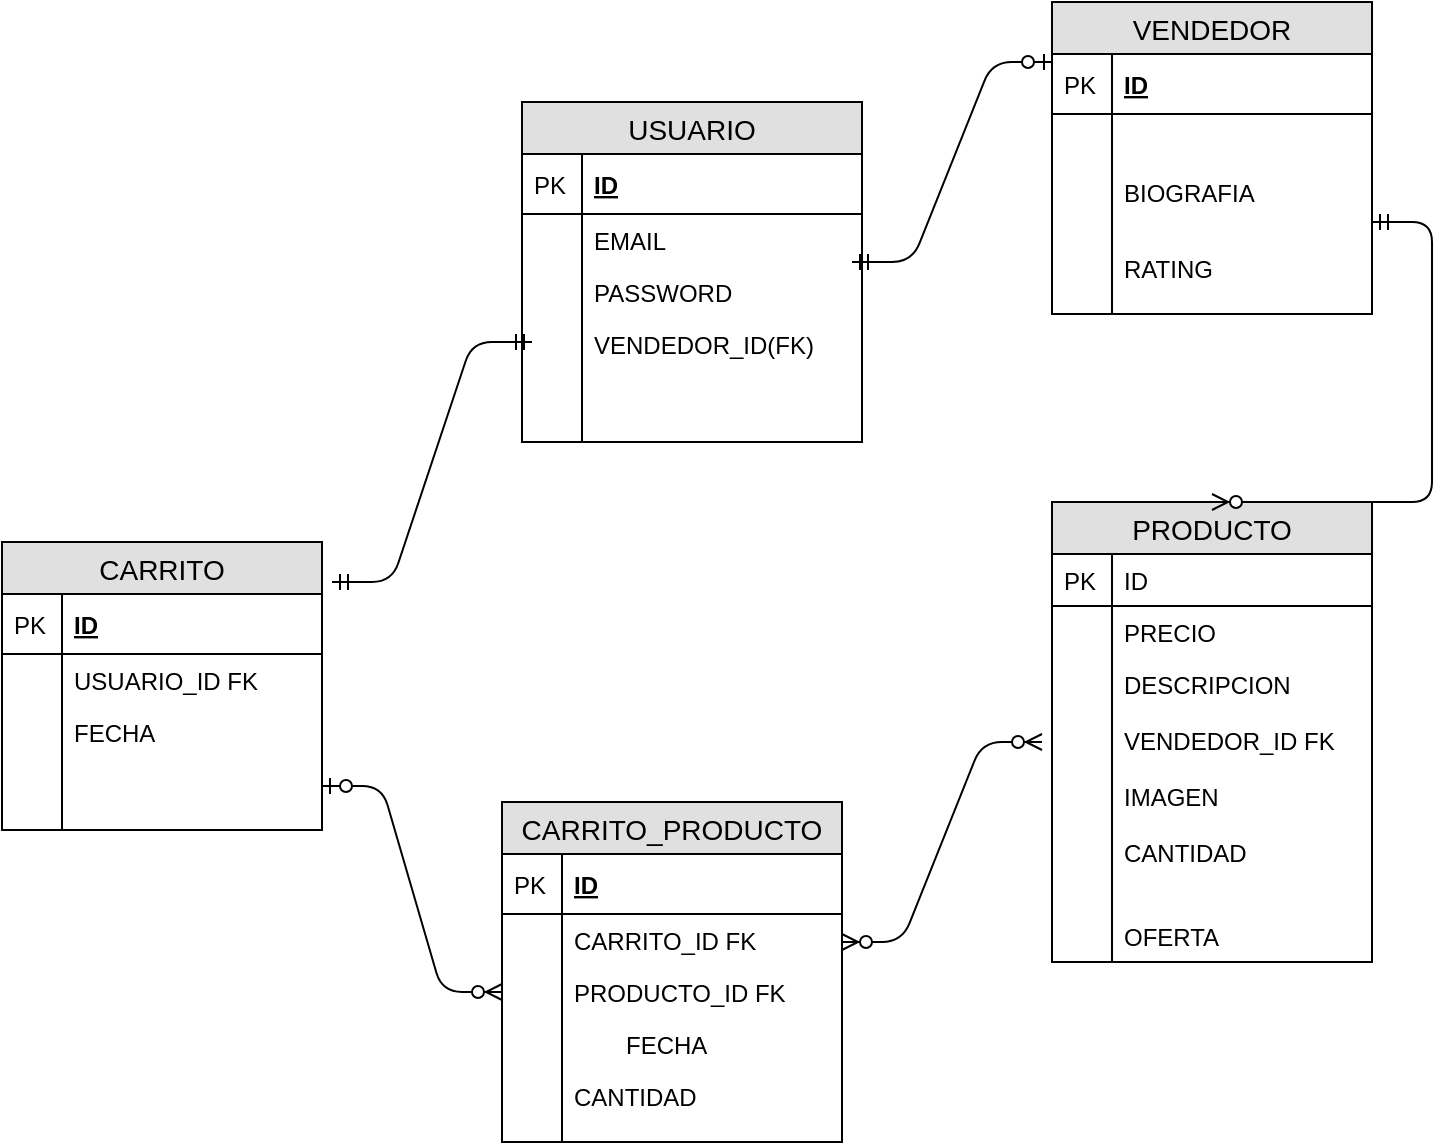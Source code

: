 <mxfile version="12.8.1" type="device"><diagram id="X8tnUFf-Up23pGou2WpJ" name="Page-1"><mxGraphModel dx="1422" dy="804" grid="1" gridSize="10" guides="1" tooltips="1" connect="1" arrows="1" fold="1" page="1" pageScale="1" pageWidth="827" pageHeight="1169" math="0" shadow="0"><root><mxCell id="0"/><mxCell id="1" parent="0"/><mxCell id="nSE4oHpniN06JPz7Zrcl-52" value="USUARIO" style="swimlane;fontStyle=0;childLayout=stackLayout;horizontal=1;startSize=26;fillColor=#e0e0e0;horizontalStack=0;resizeParent=1;resizeParentMax=0;resizeLast=0;collapsible=1;marginBottom=0;swimlaneFillColor=#ffffff;align=center;fontSize=14;" parent="1" vertex="1"><mxGeometry x="290" y="150" width="170" height="170" as="geometry"/></mxCell><mxCell id="nSE4oHpniN06JPz7Zrcl-53" value="ID" style="shape=partialRectangle;top=0;left=0;right=0;bottom=1;align=left;verticalAlign=middle;fillColor=none;spacingLeft=34;spacingRight=4;overflow=hidden;rotatable=0;points=[[0,0.5],[1,0.5]];portConstraint=eastwest;dropTarget=0;fontStyle=5;fontSize=12;" parent="nSE4oHpniN06JPz7Zrcl-52" vertex="1"><mxGeometry y="26" width="170" height="30" as="geometry"/></mxCell><mxCell id="nSE4oHpniN06JPz7Zrcl-54" value="PK" style="shape=partialRectangle;top=0;left=0;bottom=0;fillColor=none;align=left;verticalAlign=middle;spacingLeft=4;spacingRight=4;overflow=hidden;rotatable=0;points=[];portConstraint=eastwest;part=1;fontSize=12;" parent="nSE4oHpniN06JPz7Zrcl-53" vertex="1" connectable="0"><mxGeometry width="30" height="30" as="geometry"/></mxCell><mxCell id="nSE4oHpniN06JPz7Zrcl-55" value="EMAIL" style="shape=partialRectangle;top=0;left=0;right=0;bottom=0;align=left;verticalAlign=top;fillColor=none;spacingLeft=34;spacingRight=4;overflow=hidden;rotatable=0;points=[[0,0.5],[1,0.5]];portConstraint=eastwest;dropTarget=0;fontSize=12;" parent="nSE4oHpniN06JPz7Zrcl-52" vertex="1"><mxGeometry y="56" width="170" height="26" as="geometry"/></mxCell><mxCell id="nSE4oHpniN06JPz7Zrcl-56" value="" style="shape=partialRectangle;top=0;left=0;bottom=0;fillColor=none;align=left;verticalAlign=top;spacingLeft=4;spacingRight=4;overflow=hidden;rotatable=0;points=[];portConstraint=eastwest;part=1;fontSize=12;" parent="nSE4oHpniN06JPz7Zrcl-55" vertex="1" connectable="0"><mxGeometry width="30" height="26" as="geometry"/></mxCell><mxCell id="nSE4oHpniN06JPz7Zrcl-57" value="PASSWORD" style="shape=partialRectangle;top=0;left=0;right=0;bottom=0;align=left;verticalAlign=top;fillColor=none;spacingLeft=34;spacingRight=4;overflow=hidden;rotatable=0;points=[[0,0.5],[1,0.5]];portConstraint=eastwest;dropTarget=0;fontSize=12;" parent="nSE4oHpniN06JPz7Zrcl-52" vertex="1"><mxGeometry y="82" width="170" height="26" as="geometry"/></mxCell><mxCell id="nSE4oHpniN06JPz7Zrcl-58" value="" style="shape=partialRectangle;top=0;left=0;bottom=0;fillColor=none;align=left;verticalAlign=top;spacingLeft=4;spacingRight=4;overflow=hidden;rotatable=0;points=[];portConstraint=eastwest;part=1;fontSize=12;" parent="nSE4oHpniN06JPz7Zrcl-57" vertex="1" connectable="0"><mxGeometry width="30" height="26" as="geometry"/></mxCell><mxCell id="nSE4oHpniN06JPz7Zrcl-59" value="VENDEDOR_ID(FK)&#xA;" style="shape=partialRectangle;top=0;left=0;right=0;bottom=0;align=left;verticalAlign=top;fillColor=none;spacingLeft=34;spacingRight=4;overflow=hidden;rotatable=0;points=[[0,0.5],[1,0.5]];portConstraint=eastwest;dropTarget=0;fontSize=12;" parent="nSE4oHpniN06JPz7Zrcl-52" vertex="1"><mxGeometry y="108" width="170" height="62" as="geometry"/></mxCell><mxCell id="nSE4oHpniN06JPz7Zrcl-60" value="" style="shape=partialRectangle;top=0;left=0;bottom=0;fillColor=none;align=left;verticalAlign=top;spacingLeft=4;spacingRight=4;overflow=hidden;rotatable=0;points=[];portConstraint=eastwest;part=1;fontSize=12;" parent="nSE4oHpniN06JPz7Zrcl-59" vertex="1" connectable="0"><mxGeometry width="30" height="62" as="geometry"/></mxCell><mxCell id="nSE4oHpniN06JPz7Zrcl-63" value="PRODUCTO" style="swimlane;fontStyle=0;childLayout=stackLayout;horizontal=1;startSize=26;fillColor=#e0e0e0;horizontalStack=0;resizeParent=1;resizeParentMax=0;resizeLast=0;collapsible=1;marginBottom=0;swimlaneFillColor=#ffffff;align=center;fontSize=14;" parent="1" vertex="1"><mxGeometry x="555" y="350" width="160" height="230" as="geometry"/></mxCell><mxCell id="VwQFzauyJfwLxtjtloLo-22" value="ID" style="shape=partialRectangle;top=0;left=0;right=0;bottom=1;align=left;verticalAlign=top;fillColor=none;spacingLeft=34;spacingRight=4;overflow=hidden;rotatable=0;points=[[0,0.5],[1,0.5]];portConstraint=eastwest;dropTarget=0;fontSize=12;" vertex="1" parent="nSE4oHpniN06JPz7Zrcl-63"><mxGeometry y="26" width="160" height="26" as="geometry"/></mxCell><mxCell id="VwQFzauyJfwLxtjtloLo-23" value="PK" style="shape=partialRectangle;top=0;left=0;bottom=0;fillColor=none;align=left;verticalAlign=top;spacingLeft=4;spacingRight=4;overflow=hidden;rotatable=0;points=[];portConstraint=eastwest;part=1;fontSize=12;" vertex="1" connectable="0" parent="VwQFzauyJfwLxtjtloLo-22"><mxGeometry width="30" height="26" as="geometry"/></mxCell><mxCell id="nSE4oHpniN06JPz7Zrcl-68" value="PRECIO" style="shape=partialRectangle;top=0;left=0;right=0;bottom=0;align=left;verticalAlign=top;fillColor=none;spacingLeft=34;spacingRight=4;overflow=hidden;rotatable=0;points=[[0,0.5],[1,0.5]];portConstraint=eastwest;dropTarget=0;fontSize=12;" parent="nSE4oHpniN06JPz7Zrcl-63" vertex="1"><mxGeometry y="52" width="160" height="26" as="geometry"/></mxCell><mxCell id="nSE4oHpniN06JPz7Zrcl-69" value="" style="shape=partialRectangle;top=0;left=0;bottom=0;fillColor=none;align=left;verticalAlign=top;spacingLeft=4;spacingRight=4;overflow=hidden;rotatable=0;points=[];portConstraint=eastwest;part=1;fontSize=12;" parent="nSE4oHpniN06JPz7Zrcl-68" vertex="1" connectable="0"><mxGeometry width="30" height="26" as="geometry"/></mxCell><mxCell id="nSE4oHpniN06JPz7Zrcl-70" value="DESCRIPCION&#xA;&#xA;VENDEDOR_ID FK&#xA;&#xA;IMAGEN&#xA;&#xA;CANTIDAD &#xA;&#xA;&#xA;OFERTA&#xA;&#xA;" style="shape=partialRectangle;top=0;left=0;right=0;bottom=0;align=left;verticalAlign=top;fillColor=none;spacingLeft=34;spacingRight=4;overflow=hidden;rotatable=0;points=[[0,0.5],[1,0.5]];portConstraint=eastwest;dropTarget=0;fontSize=12;" parent="nSE4oHpniN06JPz7Zrcl-63" vertex="1"><mxGeometry y="78" width="160" height="152" as="geometry"/></mxCell><mxCell id="nSE4oHpniN06JPz7Zrcl-71" value="" style="shape=partialRectangle;top=0;left=0;bottom=0;fillColor=none;align=left;verticalAlign=top;spacingLeft=4;spacingRight=4;overflow=hidden;rotatable=0;points=[];portConstraint=eastwest;part=1;fontSize=12;" parent="nSE4oHpniN06JPz7Zrcl-70" vertex="1" connectable="0"><mxGeometry width="30" height="152" as="geometry"/></mxCell><mxCell id="nSE4oHpniN06JPz7Zrcl-83" value="" style="shape=partialRectangle;top=0;left=0;right=0;bottom=0;align=left;verticalAlign=top;fillColor=none;spacingLeft=34;spacingRight=4;overflow=hidden;rotatable=0;points=[[0,0.5],[1,0.5]];portConstraint=eastwest;dropTarget=0;fontSize=12;" parent="1" vertex="1"><mxGeometry x="555" y="390" width="160" height="10" as="geometry"/></mxCell><mxCell id="nSE4oHpniN06JPz7Zrcl-85" value="VENDEDOR" style="swimlane;fontStyle=0;childLayout=stackLayout;horizontal=1;startSize=26;fillColor=#e0e0e0;horizontalStack=0;resizeParent=1;resizeParentMax=0;resizeLast=0;collapsible=1;marginBottom=0;swimlaneFillColor=#ffffff;align=center;fontSize=14;" parent="1" vertex="1"><mxGeometry x="555" y="100" width="160" height="156" as="geometry"/></mxCell><mxCell id="nSE4oHpniN06JPz7Zrcl-86" value="ID" style="shape=partialRectangle;top=0;left=0;right=0;bottom=1;align=left;verticalAlign=middle;fillColor=none;spacingLeft=34;spacingRight=4;overflow=hidden;rotatable=0;points=[[0,0.5],[1,0.5]];portConstraint=eastwest;dropTarget=0;fontStyle=5;fontSize=12;" parent="nSE4oHpniN06JPz7Zrcl-85" vertex="1"><mxGeometry y="26" width="160" height="30" as="geometry"/></mxCell><mxCell id="nSE4oHpniN06JPz7Zrcl-87" value="PK" style="shape=partialRectangle;top=0;left=0;bottom=0;fillColor=none;align=left;verticalAlign=middle;spacingLeft=4;spacingRight=4;overflow=hidden;rotatable=0;points=[];portConstraint=eastwest;part=1;fontSize=12;" parent="nSE4oHpniN06JPz7Zrcl-86" vertex="1" connectable="0"><mxGeometry width="30" height="30" as="geometry"/></mxCell><mxCell id="nSE4oHpniN06JPz7Zrcl-88" value="" style="shape=partialRectangle;top=0;left=0;right=0;bottom=0;align=left;verticalAlign=top;fillColor=none;spacingLeft=34;spacingRight=4;overflow=hidden;rotatable=0;points=[[0,0.5],[1,0.5]];portConstraint=eastwest;dropTarget=0;fontSize=12;" parent="nSE4oHpniN06JPz7Zrcl-85" vertex="1"><mxGeometry y="56" width="160" height="26" as="geometry"/></mxCell><mxCell id="nSE4oHpniN06JPz7Zrcl-89" value="" style="shape=partialRectangle;top=0;left=0;bottom=0;fillColor=none;align=left;verticalAlign=top;spacingLeft=4;spacingRight=4;overflow=hidden;rotatable=0;points=[];portConstraint=eastwest;part=1;fontSize=12;" parent="nSE4oHpniN06JPz7Zrcl-88" vertex="1" connectable="0"><mxGeometry width="30" height="26" as="geometry"/></mxCell><mxCell id="nSE4oHpniN06JPz7Zrcl-92" value="BIOGRAFIA" style="shape=partialRectangle;top=0;left=0;right=0;bottom=0;align=left;verticalAlign=top;fillColor=none;spacingLeft=34;spacingRight=4;overflow=hidden;rotatable=0;points=[[0,0.5],[1,0.5]];portConstraint=eastwest;dropTarget=0;fontSize=12;" parent="nSE4oHpniN06JPz7Zrcl-85" vertex="1"><mxGeometry y="82" width="160" height="38" as="geometry"/></mxCell><mxCell id="nSE4oHpniN06JPz7Zrcl-93" value="" style="shape=partialRectangle;top=0;left=0;bottom=0;fillColor=none;align=left;verticalAlign=top;spacingLeft=4;spacingRight=4;overflow=hidden;rotatable=0;points=[];portConstraint=eastwest;part=1;fontSize=12;" parent="nSE4oHpniN06JPz7Zrcl-92" vertex="1" connectable="0"><mxGeometry width="30" height="38" as="geometry"/></mxCell><mxCell id="nSE4oHpniN06JPz7Zrcl-90" value="RATING" style="shape=partialRectangle;top=0;left=0;right=0;bottom=0;align=left;verticalAlign=top;fillColor=none;spacingLeft=34;spacingRight=4;overflow=hidden;rotatable=0;points=[[0,0.5],[1,0.5]];portConstraint=eastwest;dropTarget=0;fontSize=12;" parent="nSE4oHpniN06JPz7Zrcl-85" vertex="1"><mxGeometry y="120" width="160" height="26" as="geometry"/></mxCell><mxCell id="nSE4oHpniN06JPz7Zrcl-91" value="" style="shape=partialRectangle;top=0;left=0;bottom=0;fillColor=none;align=left;verticalAlign=top;spacingLeft=4;spacingRight=4;overflow=hidden;rotatable=0;points=[];portConstraint=eastwest;part=1;fontSize=12;" parent="nSE4oHpniN06JPz7Zrcl-90" vertex="1" connectable="0"><mxGeometry width="30" height="26" as="geometry"/></mxCell><mxCell id="nSE4oHpniN06JPz7Zrcl-94" value="" style="shape=partialRectangle;top=0;left=0;right=0;bottom=0;align=left;verticalAlign=top;fillColor=none;spacingLeft=34;spacingRight=4;overflow=hidden;rotatable=0;points=[[0,0.5],[1,0.5]];portConstraint=eastwest;dropTarget=0;fontSize=12;" parent="nSE4oHpniN06JPz7Zrcl-85" vertex="1"><mxGeometry y="146" width="160" height="10" as="geometry"/></mxCell><mxCell id="nSE4oHpniN06JPz7Zrcl-95" value="" style="shape=partialRectangle;top=0;left=0;bottom=0;fillColor=none;align=left;verticalAlign=top;spacingLeft=4;spacingRight=4;overflow=hidden;rotatable=0;points=[];portConstraint=eastwest;part=1;fontSize=12;" parent="nSE4oHpniN06JPz7Zrcl-94" vertex="1" connectable="0"><mxGeometry width="30" height="10" as="geometry"/></mxCell><mxCell id="VwQFzauyJfwLxtjtloLo-24" value="" style="edgeStyle=entityRelationEdgeStyle;fontSize=12;html=1;endArrow=ERzeroToOne;startArrow=ERmandOne;" edge="1" parent="1"><mxGeometry width="100" height="100" relative="1" as="geometry"><mxPoint x="455" y="230" as="sourcePoint"/><mxPoint x="555" y="130" as="targetPoint"/></mxGeometry></mxCell><mxCell id="VwQFzauyJfwLxtjtloLo-25" value="" style="edgeStyle=entityRelationEdgeStyle;fontSize=12;html=1;endArrow=ERzeroToMany;startArrow=ERmandOne;entryX=0.5;entryY=0;entryDx=0;entryDy=0;" edge="1" parent="1" target="nSE4oHpniN06JPz7Zrcl-63"><mxGeometry width="100" height="100" relative="1" as="geometry"><mxPoint x="715" y="210" as="sourcePoint"/><mxPoint x="815" y="110" as="targetPoint"/></mxGeometry></mxCell><mxCell id="VwQFzauyJfwLxtjtloLo-26" value="CARRITO" style="swimlane;fontStyle=0;childLayout=stackLayout;horizontal=1;startSize=26;fillColor=#e0e0e0;horizontalStack=0;resizeParent=1;resizeParentMax=0;resizeLast=0;collapsible=1;marginBottom=0;swimlaneFillColor=#ffffff;align=center;fontSize=14;" vertex="1" parent="1"><mxGeometry x="30" y="370" width="160" height="144" as="geometry"/></mxCell><mxCell id="VwQFzauyJfwLxtjtloLo-27" value="ID" style="shape=partialRectangle;top=0;left=0;right=0;bottom=1;align=left;verticalAlign=middle;fillColor=none;spacingLeft=34;spacingRight=4;overflow=hidden;rotatable=0;points=[[0,0.5],[1,0.5]];portConstraint=eastwest;dropTarget=0;fontStyle=5;fontSize=12;" vertex="1" parent="VwQFzauyJfwLxtjtloLo-26"><mxGeometry y="26" width="160" height="30" as="geometry"/></mxCell><mxCell id="VwQFzauyJfwLxtjtloLo-28" value="PK" style="shape=partialRectangle;top=0;left=0;bottom=0;fillColor=none;align=left;verticalAlign=middle;spacingLeft=4;spacingRight=4;overflow=hidden;rotatable=0;points=[];portConstraint=eastwest;part=1;fontSize=12;" vertex="1" connectable="0" parent="VwQFzauyJfwLxtjtloLo-27"><mxGeometry width="30" height="30" as="geometry"/></mxCell><mxCell id="VwQFzauyJfwLxtjtloLo-29" value="USUARIO_ID FK" style="shape=partialRectangle;top=0;left=0;right=0;bottom=0;align=left;verticalAlign=top;fillColor=none;spacingLeft=34;spacingRight=4;overflow=hidden;rotatable=0;points=[[0,0.5],[1,0.5]];portConstraint=eastwest;dropTarget=0;fontSize=12;" vertex="1" parent="VwQFzauyJfwLxtjtloLo-26"><mxGeometry y="56" width="160" height="26" as="geometry"/></mxCell><mxCell id="VwQFzauyJfwLxtjtloLo-30" value="" style="shape=partialRectangle;top=0;left=0;bottom=0;fillColor=none;align=left;verticalAlign=top;spacingLeft=4;spacingRight=4;overflow=hidden;rotatable=0;points=[];portConstraint=eastwest;part=1;fontSize=12;" vertex="1" connectable="0" parent="VwQFzauyJfwLxtjtloLo-29"><mxGeometry width="30" height="26" as="geometry"/></mxCell><mxCell id="VwQFzauyJfwLxtjtloLo-31" value="FECHA" style="shape=partialRectangle;top=0;left=0;right=0;bottom=0;align=left;verticalAlign=top;fillColor=none;spacingLeft=34;spacingRight=4;overflow=hidden;rotatable=0;points=[[0,0.5],[1,0.5]];portConstraint=eastwest;dropTarget=0;fontSize=12;" vertex="1" parent="VwQFzauyJfwLxtjtloLo-26"><mxGeometry y="82" width="160" height="26" as="geometry"/></mxCell><mxCell id="VwQFzauyJfwLxtjtloLo-32" value="" style="shape=partialRectangle;top=0;left=0;bottom=0;fillColor=none;align=left;verticalAlign=top;spacingLeft=4;spacingRight=4;overflow=hidden;rotatable=0;points=[];portConstraint=eastwest;part=1;fontSize=12;" vertex="1" connectable="0" parent="VwQFzauyJfwLxtjtloLo-31"><mxGeometry width="30" height="26" as="geometry"/></mxCell><mxCell id="VwQFzauyJfwLxtjtloLo-33" value="" style="shape=partialRectangle;top=0;left=0;right=0;bottom=0;align=left;verticalAlign=top;fillColor=none;spacingLeft=34;spacingRight=4;overflow=hidden;rotatable=0;points=[[0,0.5],[1,0.5]];portConstraint=eastwest;dropTarget=0;fontSize=12;" vertex="1" parent="VwQFzauyJfwLxtjtloLo-26"><mxGeometry y="108" width="160" height="26" as="geometry"/></mxCell><mxCell id="VwQFzauyJfwLxtjtloLo-34" value="" style="shape=partialRectangle;top=0;left=0;bottom=0;fillColor=none;align=left;verticalAlign=top;spacingLeft=4;spacingRight=4;overflow=hidden;rotatable=0;points=[];portConstraint=eastwest;part=1;fontSize=12;" vertex="1" connectable="0" parent="VwQFzauyJfwLxtjtloLo-33"><mxGeometry width="30" height="26" as="geometry"/></mxCell><mxCell id="VwQFzauyJfwLxtjtloLo-35" value="" style="shape=partialRectangle;top=0;left=0;right=0;bottom=0;align=left;verticalAlign=top;fillColor=none;spacingLeft=34;spacingRight=4;overflow=hidden;rotatable=0;points=[[0,0.5],[1,0.5]];portConstraint=eastwest;dropTarget=0;fontSize=12;" vertex="1" parent="VwQFzauyJfwLxtjtloLo-26"><mxGeometry y="134" width="160" height="10" as="geometry"/></mxCell><mxCell id="VwQFzauyJfwLxtjtloLo-36" value="" style="shape=partialRectangle;top=0;left=0;bottom=0;fillColor=none;align=left;verticalAlign=top;spacingLeft=4;spacingRight=4;overflow=hidden;rotatable=0;points=[];portConstraint=eastwest;part=1;fontSize=12;" vertex="1" connectable="0" parent="VwQFzauyJfwLxtjtloLo-35"><mxGeometry width="30" height="10" as="geometry"/></mxCell><mxCell id="VwQFzauyJfwLxtjtloLo-37" value="CARRITO_PRODUCTO" style="swimlane;fontStyle=0;childLayout=stackLayout;horizontal=1;startSize=26;fillColor=#e0e0e0;horizontalStack=0;resizeParent=1;resizeParentMax=0;resizeLast=0;collapsible=1;marginBottom=0;swimlaneFillColor=#ffffff;align=center;fontSize=14;" vertex="1" parent="1"><mxGeometry x="280" y="500" width="170" height="170" as="geometry"/></mxCell><mxCell id="VwQFzauyJfwLxtjtloLo-38" value="ID" style="shape=partialRectangle;top=0;left=0;right=0;bottom=1;align=left;verticalAlign=middle;fillColor=none;spacingLeft=34;spacingRight=4;overflow=hidden;rotatable=0;points=[[0,0.5],[1,0.5]];portConstraint=eastwest;dropTarget=0;fontStyle=5;fontSize=12;" vertex="1" parent="VwQFzauyJfwLxtjtloLo-37"><mxGeometry y="26" width="170" height="30" as="geometry"/></mxCell><mxCell id="VwQFzauyJfwLxtjtloLo-39" value="PK" style="shape=partialRectangle;top=0;left=0;bottom=0;fillColor=none;align=left;verticalAlign=middle;spacingLeft=4;spacingRight=4;overflow=hidden;rotatable=0;points=[];portConstraint=eastwest;part=1;fontSize=12;" vertex="1" connectable="0" parent="VwQFzauyJfwLxtjtloLo-38"><mxGeometry width="30" height="30" as="geometry"/></mxCell><mxCell id="VwQFzauyJfwLxtjtloLo-40" value="CARRITO_ID FK" style="shape=partialRectangle;top=0;left=0;right=0;bottom=0;align=left;verticalAlign=top;fillColor=none;spacingLeft=34;spacingRight=4;overflow=hidden;rotatable=0;points=[[0,0.5],[1,0.5]];portConstraint=eastwest;dropTarget=0;fontSize=12;" vertex="1" parent="VwQFzauyJfwLxtjtloLo-37"><mxGeometry y="56" width="170" height="26" as="geometry"/></mxCell><mxCell id="VwQFzauyJfwLxtjtloLo-41" value="" style="shape=partialRectangle;top=0;left=0;bottom=0;fillColor=none;align=left;verticalAlign=top;spacingLeft=4;spacingRight=4;overflow=hidden;rotatable=0;points=[];portConstraint=eastwest;part=1;fontSize=12;" vertex="1" connectable="0" parent="VwQFzauyJfwLxtjtloLo-40"><mxGeometry width="30" height="26" as="geometry"/></mxCell><mxCell id="VwQFzauyJfwLxtjtloLo-42" value="PRODUCTO_ID FK" style="shape=partialRectangle;top=0;left=0;right=0;bottom=0;align=left;verticalAlign=top;fillColor=none;spacingLeft=34;spacingRight=4;overflow=hidden;rotatable=0;points=[[0,0.5],[1,0.5]];portConstraint=eastwest;dropTarget=0;fontSize=12;" vertex="1" parent="VwQFzauyJfwLxtjtloLo-37"><mxGeometry y="82" width="170" height="26" as="geometry"/></mxCell><mxCell id="VwQFzauyJfwLxtjtloLo-43" value="" style="shape=partialRectangle;top=0;left=0;bottom=0;fillColor=none;align=left;verticalAlign=top;spacingLeft=4;spacingRight=4;overflow=hidden;rotatable=0;points=[];portConstraint=eastwest;part=1;fontSize=12;" vertex="1" connectable="0" parent="VwQFzauyJfwLxtjtloLo-42"><mxGeometry width="30" height="26" as="geometry"/></mxCell><mxCell id="VwQFzauyJfwLxtjtloLo-49" value="FECHA" style="shape=partialRectangle;top=0;left=0;right=0;bottom=0;align=left;verticalAlign=top;fillColor=none;spacingLeft=60;spacingRight=4;overflow=hidden;rotatable=0;points=[[0,0.5],[1,0.5]];portConstraint=eastwest;dropTarget=0;fontSize=12;" vertex="1" parent="VwQFzauyJfwLxtjtloLo-37"><mxGeometry y="108" width="170" height="26" as="geometry"/></mxCell><mxCell id="VwQFzauyJfwLxtjtloLo-50" value="" style="shape=partialRectangle;fontStyle=1;top=0;left=0;bottom=0;fillColor=none;align=left;verticalAlign=top;spacingLeft=4;spacingRight=4;overflow=hidden;rotatable=0;points=[];portConstraint=eastwest;part=1;fontSize=12;" vertex="1" connectable="0" parent="VwQFzauyJfwLxtjtloLo-49"><mxGeometry width="30" height="26" as="geometry"/></mxCell><mxCell id="VwQFzauyJfwLxtjtloLo-44" value="CANTIDAD&#xA;" style="shape=partialRectangle;top=0;left=0;right=0;bottom=0;align=left;verticalAlign=top;fillColor=none;spacingLeft=34;spacingRight=4;overflow=hidden;rotatable=0;points=[[0,0.5],[1,0.5]];portConstraint=eastwest;dropTarget=0;fontSize=12;" vertex="1" parent="VwQFzauyJfwLxtjtloLo-37"><mxGeometry y="134" width="170" height="26" as="geometry"/></mxCell><mxCell id="VwQFzauyJfwLxtjtloLo-45" value="" style="shape=partialRectangle;top=0;left=0;bottom=0;fillColor=none;align=left;verticalAlign=top;spacingLeft=4;spacingRight=4;overflow=hidden;rotatable=0;points=[];portConstraint=eastwest;part=1;fontSize=12;" vertex="1" connectable="0" parent="VwQFzauyJfwLxtjtloLo-44"><mxGeometry width="30" height="26" as="geometry"/></mxCell><mxCell id="VwQFzauyJfwLxtjtloLo-46" value="" style="shape=partialRectangle;top=0;left=0;right=0;bottom=0;align=left;verticalAlign=top;fillColor=none;spacingLeft=34;spacingRight=4;overflow=hidden;rotatable=0;points=[[0,0.5],[1,0.5]];portConstraint=eastwest;dropTarget=0;fontSize=12;" vertex="1" parent="VwQFzauyJfwLxtjtloLo-37"><mxGeometry y="160" width="170" height="10" as="geometry"/></mxCell><mxCell id="VwQFzauyJfwLxtjtloLo-47" value="" style="shape=partialRectangle;top=0;left=0;bottom=0;fillColor=none;align=left;verticalAlign=top;spacingLeft=4;spacingRight=4;overflow=hidden;rotatable=0;points=[];portConstraint=eastwest;part=1;fontSize=12;" vertex="1" connectable="0" parent="VwQFzauyJfwLxtjtloLo-46"><mxGeometry width="30" height="10" as="geometry"/></mxCell><mxCell id="VwQFzauyJfwLxtjtloLo-53" value="" style="edgeStyle=entityRelationEdgeStyle;fontSize=12;html=1;endArrow=ERzeroToMany;startArrow=ERzeroToOne;entryX=0;entryY=0.5;entryDx=0;entryDy=0;" edge="1" parent="1" target="VwQFzauyJfwLxtjtloLo-42"><mxGeometry width="100" height="100" relative="1" as="geometry"><mxPoint x="190" y="492" as="sourcePoint"/><mxPoint x="290" y="392" as="targetPoint"/></mxGeometry></mxCell><mxCell id="VwQFzauyJfwLxtjtloLo-54" value="" style="edgeStyle=entityRelationEdgeStyle;fontSize=12;html=1;endArrow=ERzeroToMany;endFill=1;startArrow=ERzeroToMany;" edge="1" parent="1"><mxGeometry width="100" height="100" relative="1" as="geometry"><mxPoint x="450" y="570" as="sourcePoint"/><mxPoint x="550" y="470" as="targetPoint"/></mxGeometry></mxCell><mxCell id="VwQFzauyJfwLxtjtloLo-64" value="" style="edgeStyle=entityRelationEdgeStyle;fontSize=12;html=1;endArrow=ERmandOne;startArrow=ERmandOne;" edge="1" parent="1"><mxGeometry width="100" height="100" relative="1" as="geometry"><mxPoint x="195" y="390" as="sourcePoint"/><mxPoint x="295" y="270" as="targetPoint"/></mxGeometry></mxCell></root></mxGraphModel></diagram></mxfile>